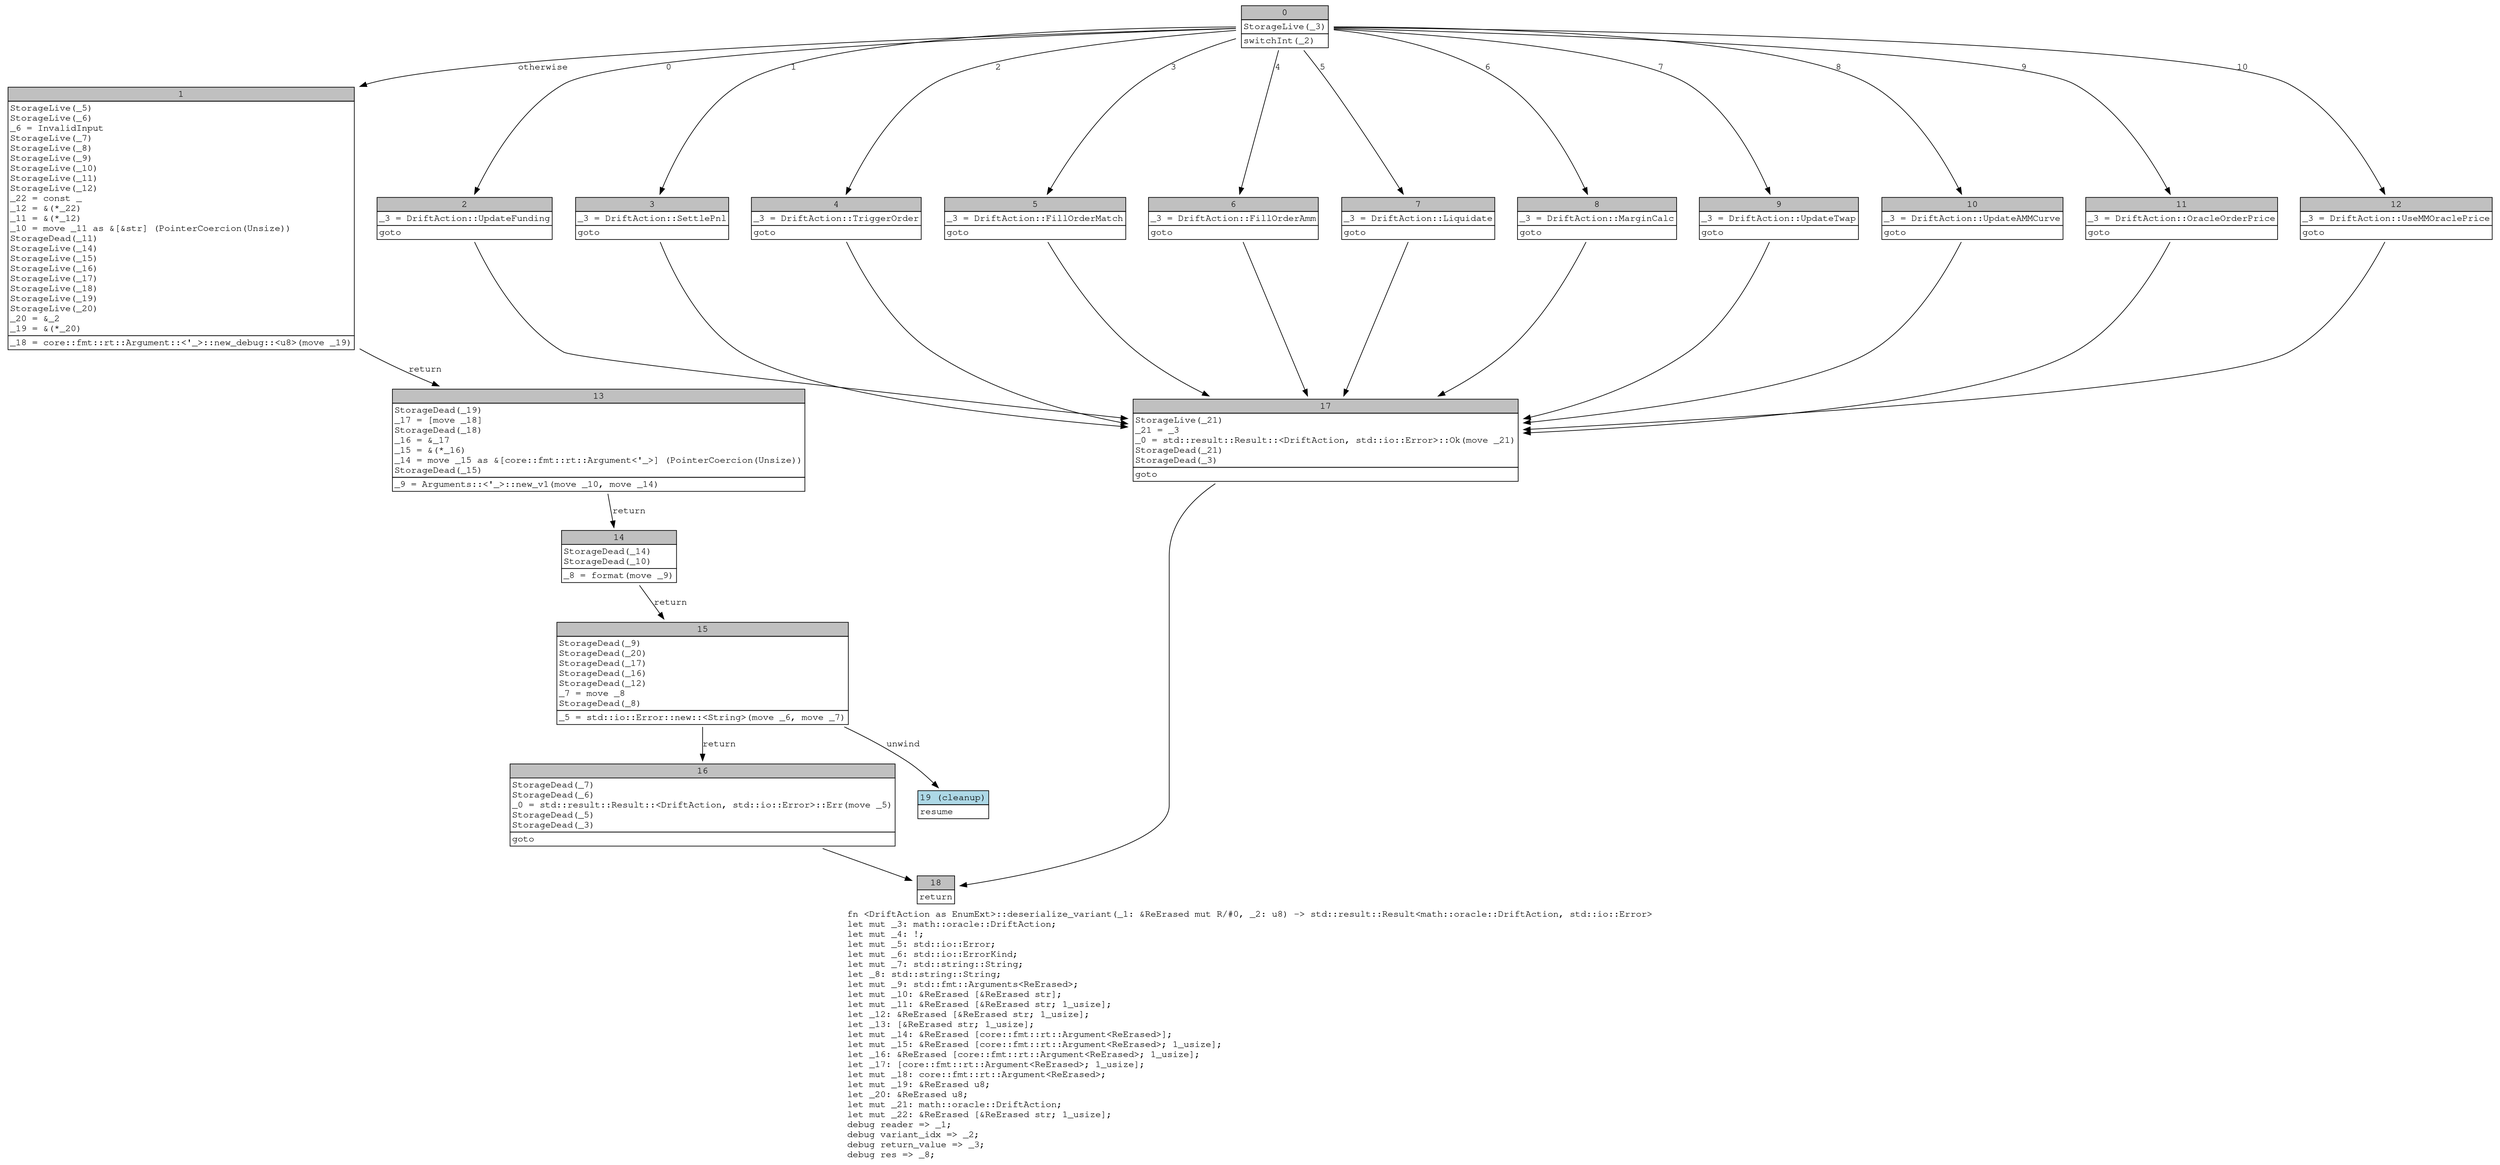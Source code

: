 digraph Mir_0_15081 {
    graph [fontname="Courier, monospace"];
    node [fontname="Courier, monospace"];
    edge [fontname="Courier, monospace"];
    label=<fn &lt;DriftAction as EnumExt&gt;::deserialize_variant(_1: &amp;ReErased mut R/#0, _2: u8) -&gt; std::result::Result&lt;math::oracle::DriftAction, std::io::Error&gt;<br align="left"/>let mut _3: math::oracle::DriftAction;<br align="left"/>let mut _4: !;<br align="left"/>let mut _5: std::io::Error;<br align="left"/>let mut _6: std::io::ErrorKind;<br align="left"/>let mut _7: std::string::String;<br align="left"/>let _8: std::string::String;<br align="left"/>let mut _9: std::fmt::Arguments&lt;ReErased&gt;;<br align="left"/>let mut _10: &amp;ReErased [&amp;ReErased str];<br align="left"/>let mut _11: &amp;ReErased [&amp;ReErased str; 1_usize];<br align="left"/>let _12: &amp;ReErased [&amp;ReErased str; 1_usize];<br align="left"/>let _13: [&amp;ReErased str; 1_usize];<br align="left"/>let mut _14: &amp;ReErased [core::fmt::rt::Argument&lt;ReErased&gt;];<br align="left"/>let mut _15: &amp;ReErased [core::fmt::rt::Argument&lt;ReErased&gt;; 1_usize];<br align="left"/>let _16: &amp;ReErased [core::fmt::rt::Argument&lt;ReErased&gt;; 1_usize];<br align="left"/>let _17: [core::fmt::rt::Argument&lt;ReErased&gt;; 1_usize];<br align="left"/>let mut _18: core::fmt::rt::Argument&lt;ReErased&gt;;<br align="left"/>let mut _19: &amp;ReErased u8;<br align="left"/>let _20: &amp;ReErased u8;<br align="left"/>let mut _21: math::oracle::DriftAction;<br align="left"/>let mut _22: &amp;ReErased [&amp;ReErased str; 1_usize];<br align="left"/>debug reader =&gt; _1;<br align="left"/>debug variant_idx =&gt; _2;<br align="left"/>debug return_value =&gt; _3;<br align="left"/>debug res =&gt; _8;<br align="left"/>>;
    bb0__0_15081 [shape="none", label=<<table border="0" cellborder="1" cellspacing="0"><tr><td bgcolor="gray" align="center" colspan="1">0</td></tr><tr><td align="left" balign="left">StorageLive(_3)<br/></td></tr><tr><td align="left">switchInt(_2)</td></tr></table>>];
    bb1__0_15081 [shape="none", label=<<table border="0" cellborder="1" cellspacing="0"><tr><td bgcolor="gray" align="center" colspan="1">1</td></tr><tr><td align="left" balign="left">StorageLive(_5)<br/>StorageLive(_6)<br/>_6 = InvalidInput<br/>StorageLive(_7)<br/>StorageLive(_8)<br/>StorageLive(_9)<br/>StorageLive(_10)<br/>StorageLive(_11)<br/>StorageLive(_12)<br/>_22 = const _<br/>_12 = &amp;(*_22)<br/>_11 = &amp;(*_12)<br/>_10 = move _11 as &amp;[&amp;str] (PointerCoercion(Unsize))<br/>StorageDead(_11)<br/>StorageLive(_14)<br/>StorageLive(_15)<br/>StorageLive(_16)<br/>StorageLive(_17)<br/>StorageLive(_18)<br/>StorageLive(_19)<br/>StorageLive(_20)<br/>_20 = &amp;_2<br/>_19 = &amp;(*_20)<br/></td></tr><tr><td align="left">_18 = core::fmt::rt::Argument::&lt;'_&gt;::new_debug::&lt;u8&gt;(move _19)</td></tr></table>>];
    bb2__0_15081 [shape="none", label=<<table border="0" cellborder="1" cellspacing="0"><tr><td bgcolor="gray" align="center" colspan="1">2</td></tr><tr><td align="left" balign="left">_3 = DriftAction::UpdateFunding<br/></td></tr><tr><td align="left">goto</td></tr></table>>];
    bb3__0_15081 [shape="none", label=<<table border="0" cellborder="1" cellspacing="0"><tr><td bgcolor="gray" align="center" colspan="1">3</td></tr><tr><td align="left" balign="left">_3 = DriftAction::SettlePnl<br/></td></tr><tr><td align="left">goto</td></tr></table>>];
    bb4__0_15081 [shape="none", label=<<table border="0" cellborder="1" cellspacing="0"><tr><td bgcolor="gray" align="center" colspan="1">4</td></tr><tr><td align="left" balign="left">_3 = DriftAction::TriggerOrder<br/></td></tr><tr><td align="left">goto</td></tr></table>>];
    bb5__0_15081 [shape="none", label=<<table border="0" cellborder="1" cellspacing="0"><tr><td bgcolor="gray" align="center" colspan="1">5</td></tr><tr><td align="left" balign="left">_3 = DriftAction::FillOrderMatch<br/></td></tr><tr><td align="left">goto</td></tr></table>>];
    bb6__0_15081 [shape="none", label=<<table border="0" cellborder="1" cellspacing="0"><tr><td bgcolor="gray" align="center" colspan="1">6</td></tr><tr><td align="left" balign="left">_3 = DriftAction::FillOrderAmm<br/></td></tr><tr><td align="left">goto</td></tr></table>>];
    bb7__0_15081 [shape="none", label=<<table border="0" cellborder="1" cellspacing="0"><tr><td bgcolor="gray" align="center" colspan="1">7</td></tr><tr><td align="left" balign="left">_3 = DriftAction::Liquidate<br/></td></tr><tr><td align="left">goto</td></tr></table>>];
    bb8__0_15081 [shape="none", label=<<table border="0" cellborder="1" cellspacing="0"><tr><td bgcolor="gray" align="center" colspan="1">8</td></tr><tr><td align="left" balign="left">_3 = DriftAction::MarginCalc<br/></td></tr><tr><td align="left">goto</td></tr></table>>];
    bb9__0_15081 [shape="none", label=<<table border="0" cellborder="1" cellspacing="0"><tr><td bgcolor="gray" align="center" colspan="1">9</td></tr><tr><td align="left" balign="left">_3 = DriftAction::UpdateTwap<br/></td></tr><tr><td align="left">goto</td></tr></table>>];
    bb10__0_15081 [shape="none", label=<<table border="0" cellborder="1" cellspacing="0"><tr><td bgcolor="gray" align="center" colspan="1">10</td></tr><tr><td align="left" balign="left">_3 = DriftAction::UpdateAMMCurve<br/></td></tr><tr><td align="left">goto</td></tr></table>>];
    bb11__0_15081 [shape="none", label=<<table border="0" cellborder="1" cellspacing="0"><tr><td bgcolor="gray" align="center" colspan="1">11</td></tr><tr><td align="left" balign="left">_3 = DriftAction::OracleOrderPrice<br/></td></tr><tr><td align="left">goto</td></tr></table>>];
    bb12__0_15081 [shape="none", label=<<table border="0" cellborder="1" cellspacing="0"><tr><td bgcolor="gray" align="center" colspan="1">12</td></tr><tr><td align="left" balign="left">_3 = DriftAction::UseMMOraclePrice<br/></td></tr><tr><td align="left">goto</td></tr></table>>];
    bb13__0_15081 [shape="none", label=<<table border="0" cellborder="1" cellspacing="0"><tr><td bgcolor="gray" align="center" colspan="1">13</td></tr><tr><td align="left" balign="left">StorageDead(_19)<br/>_17 = [move _18]<br/>StorageDead(_18)<br/>_16 = &amp;_17<br/>_15 = &amp;(*_16)<br/>_14 = move _15 as &amp;[core::fmt::rt::Argument&lt;'_&gt;] (PointerCoercion(Unsize))<br/>StorageDead(_15)<br/></td></tr><tr><td align="left">_9 = Arguments::&lt;'_&gt;::new_v1(move _10, move _14)</td></tr></table>>];
    bb14__0_15081 [shape="none", label=<<table border="0" cellborder="1" cellspacing="0"><tr><td bgcolor="gray" align="center" colspan="1">14</td></tr><tr><td align="left" balign="left">StorageDead(_14)<br/>StorageDead(_10)<br/></td></tr><tr><td align="left">_8 = format(move _9)</td></tr></table>>];
    bb15__0_15081 [shape="none", label=<<table border="0" cellborder="1" cellspacing="0"><tr><td bgcolor="gray" align="center" colspan="1">15</td></tr><tr><td align="left" balign="left">StorageDead(_9)<br/>StorageDead(_20)<br/>StorageDead(_17)<br/>StorageDead(_16)<br/>StorageDead(_12)<br/>_7 = move _8<br/>StorageDead(_8)<br/></td></tr><tr><td align="left">_5 = std::io::Error::new::&lt;String&gt;(move _6, move _7)</td></tr></table>>];
    bb16__0_15081 [shape="none", label=<<table border="0" cellborder="1" cellspacing="0"><tr><td bgcolor="gray" align="center" colspan="1">16</td></tr><tr><td align="left" balign="left">StorageDead(_7)<br/>StorageDead(_6)<br/>_0 = std::result::Result::&lt;DriftAction, std::io::Error&gt;::Err(move _5)<br/>StorageDead(_5)<br/>StorageDead(_3)<br/></td></tr><tr><td align="left">goto</td></tr></table>>];
    bb17__0_15081 [shape="none", label=<<table border="0" cellborder="1" cellspacing="0"><tr><td bgcolor="gray" align="center" colspan="1">17</td></tr><tr><td align="left" balign="left">StorageLive(_21)<br/>_21 = _3<br/>_0 = std::result::Result::&lt;DriftAction, std::io::Error&gt;::Ok(move _21)<br/>StorageDead(_21)<br/>StorageDead(_3)<br/></td></tr><tr><td align="left">goto</td></tr></table>>];
    bb18__0_15081 [shape="none", label=<<table border="0" cellborder="1" cellspacing="0"><tr><td bgcolor="gray" align="center" colspan="1">18</td></tr><tr><td align="left">return</td></tr></table>>];
    bb19__0_15081 [shape="none", label=<<table border="0" cellborder="1" cellspacing="0"><tr><td bgcolor="lightblue" align="center" colspan="1">19 (cleanup)</td></tr><tr><td align="left">resume</td></tr></table>>];
    bb0__0_15081 -> bb2__0_15081 [label="0"];
    bb0__0_15081 -> bb3__0_15081 [label="1"];
    bb0__0_15081 -> bb4__0_15081 [label="2"];
    bb0__0_15081 -> bb5__0_15081 [label="3"];
    bb0__0_15081 -> bb6__0_15081 [label="4"];
    bb0__0_15081 -> bb7__0_15081 [label="5"];
    bb0__0_15081 -> bb8__0_15081 [label="6"];
    bb0__0_15081 -> bb9__0_15081 [label="7"];
    bb0__0_15081 -> bb10__0_15081 [label="8"];
    bb0__0_15081 -> bb11__0_15081 [label="9"];
    bb0__0_15081 -> bb12__0_15081 [label="10"];
    bb0__0_15081 -> bb1__0_15081 [label="otherwise"];
    bb1__0_15081 -> bb13__0_15081 [label="return"];
    bb2__0_15081 -> bb17__0_15081 [label=""];
    bb3__0_15081 -> bb17__0_15081 [label=""];
    bb4__0_15081 -> bb17__0_15081 [label=""];
    bb5__0_15081 -> bb17__0_15081 [label=""];
    bb6__0_15081 -> bb17__0_15081 [label=""];
    bb7__0_15081 -> bb17__0_15081 [label=""];
    bb8__0_15081 -> bb17__0_15081 [label=""];
    bb9__0_15081 -> bb17__0_15081 [label=""];
    bb10__0_15081 -> bb17__0_15081 [label=""];
    bb11__0_15081 -> bb17__0_15081 [label=""];
    bb12__0_15081 -> bb17__0_15081 [label=""];
    bb13__0_15081 -> bb14__0_15081 [label="return"];
    bb14__0_15081 -> bb15__0_15081 [label="return"];
    bb15__0_15081 -> bb16__0_15081 [label="return"];
    bb15__0_15081 -> bb19__0_15081 [label="unwind"];
    bb16__0_15081 -> bb18__0_15081 [label=""];
    bb17__0_15081 -> bb18__0_15081 [label=""];
}
